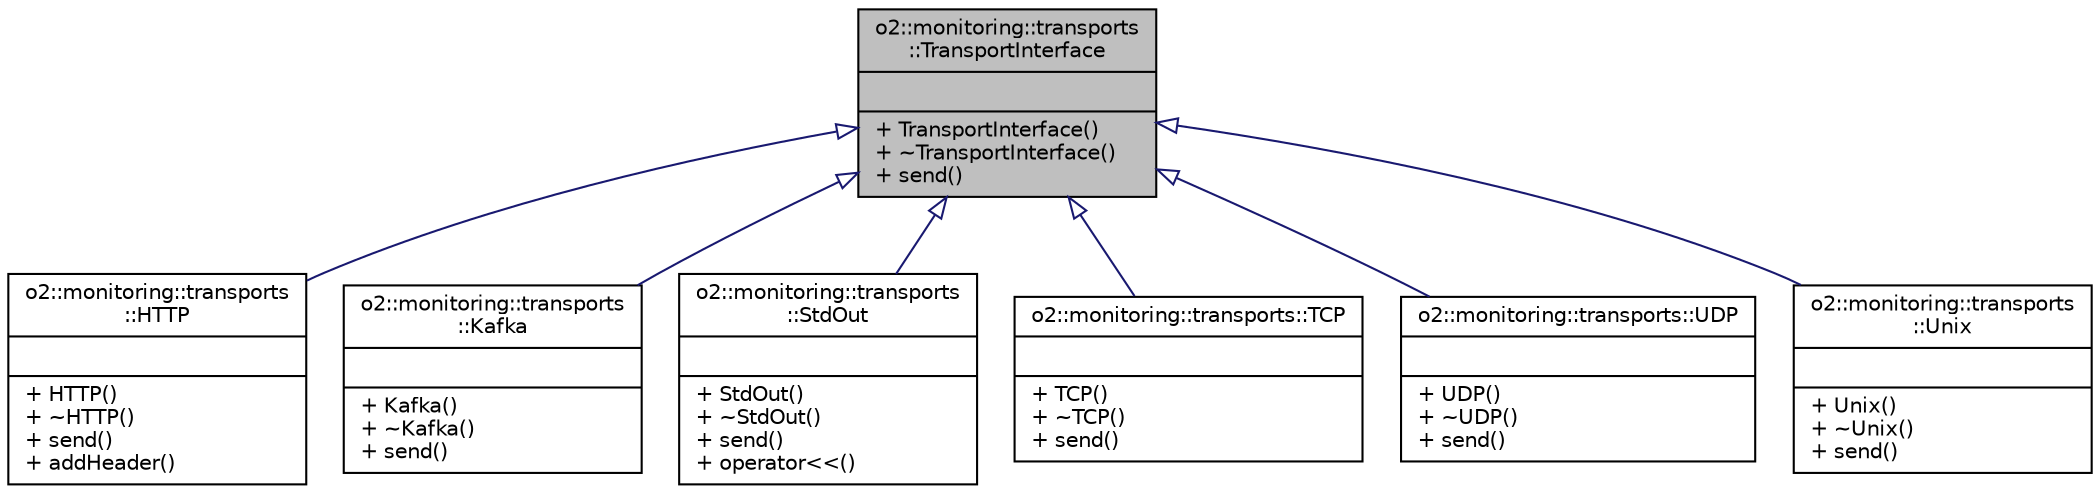 digraph "o2::monitoring::transports::TransportInterface"
{
 // INTERACTIVE_SVG=YES
  bgcolor="transparent";
  edge [fontname="Helvetica",fontsize="10",labelfontname="Helvetica",labelfontsize="10"];
  node [fontname="Helvetica",fontsize="10",shape=record];
  Node1 [label="{o2::monitoring::transports\l::TransportInterface\n||+ TransportInterface()\l+ ~TransportInterface()\l+ send()\l}",height=0.2,width=0.4,color="black", fillcolor="grey75", style="filled", fontcolor="black"];
  Node1 -> Node2 [dir="back",color="midnightblue",fontsize="10",style="solid",arrowtail="onormal",fontname="Helvetica"];
  Node2 [label="{o2::monitoring::transports\l::HTTP\n||+ HTTP()\l+ ~HTTP()\l+ send()\l+ addHeader()\l}",height=0.2,width=0.4,color="black",URL="$classo2_1_1monitoring_1_1transports_1_1HTTP.html",tooltip="HTTP POST transport. "];
  Node1 -> Node3 [dir="back",color="midnightblue",fontsize="10",style="solid",arrowtail="onormal",fontname="Helvetica"];
  Node3 [label="{o2::monitoring::transports\l::Kafka\n||+ Kafka()\l+ ~Kafka()\l+ send()\l}",height=0.2,width=0.4,color="black",URL="$classo2_1_1monitoring_1_1transports_1_1Kafka.html",tooltip="Transport that sends string formatted metrics via Kafka. "];
  Node1 -> Node4 [dir="back",color="midnightblue",fontsize="10",style="solid",arrowtail="onormal",fontname="Helvetica"];
  Node4 [label="{o2::monitoring::transports\l::StdOut\n||+ StdOut()\l+ ~StdOut()\l+ send()\l+ operator\<\<()\l}",height=0.2,width=0.4,color="black",URL="$classo2_1_1monitoring_1_1transports_1_1StdOut.html",tooltip="Transport that sends string formatted metrics via StdOut. "];
  Node1 -> Node5 [dir="back",color="midnightblue",fontsize="10",style="solid",arrowtail="onormal",fontname="Helvetica"];
  Node5 [label="{o2::monitoring::transports::TCP\n||+ TCP()\l+ ~TCP()\l+ send()\l}",height=0.2,width=0.4,color="black",URL="$classo2_1_1monitoring_1_1transports_1_1TCP.html",tooltip="Transport that sends string formatted metrics via TCP. "];
  Node1 -> Node6 [dir="back",color="midnightblue",fontsize="10",style="solid",arrowtail="onormal",fontname="Helvetica"];
  Node6 [label="{o2::monitoring::transports::UDP\n||+ UDP()\l+ ~UDP()\l+ send()\l}",height=0.2,width=0.4,color="black",URL="$classo2_1_1monitoring_1_1transports_1_1UDP.html",tooltip="Transport that sends string formatted metrics via UDP. "];
  Node1 -> Node7 [dir="back",color="midnightblue",fontsize="10",style="solid",arrowtail="onormal",fontname="Helvetica"];
  Node7 [label="{o2::monitoring::transports\l::Unix\n||+ Unix()\l+ ~Unix()\l+ send()\l}",height=0.2,width=0.4,color="black",URL="$classo2_1_1monitoring_1_1transports_1_1Unix.html",tooltip="Transport that sends string formatted metrics via Unix datagram socket. "];
}
